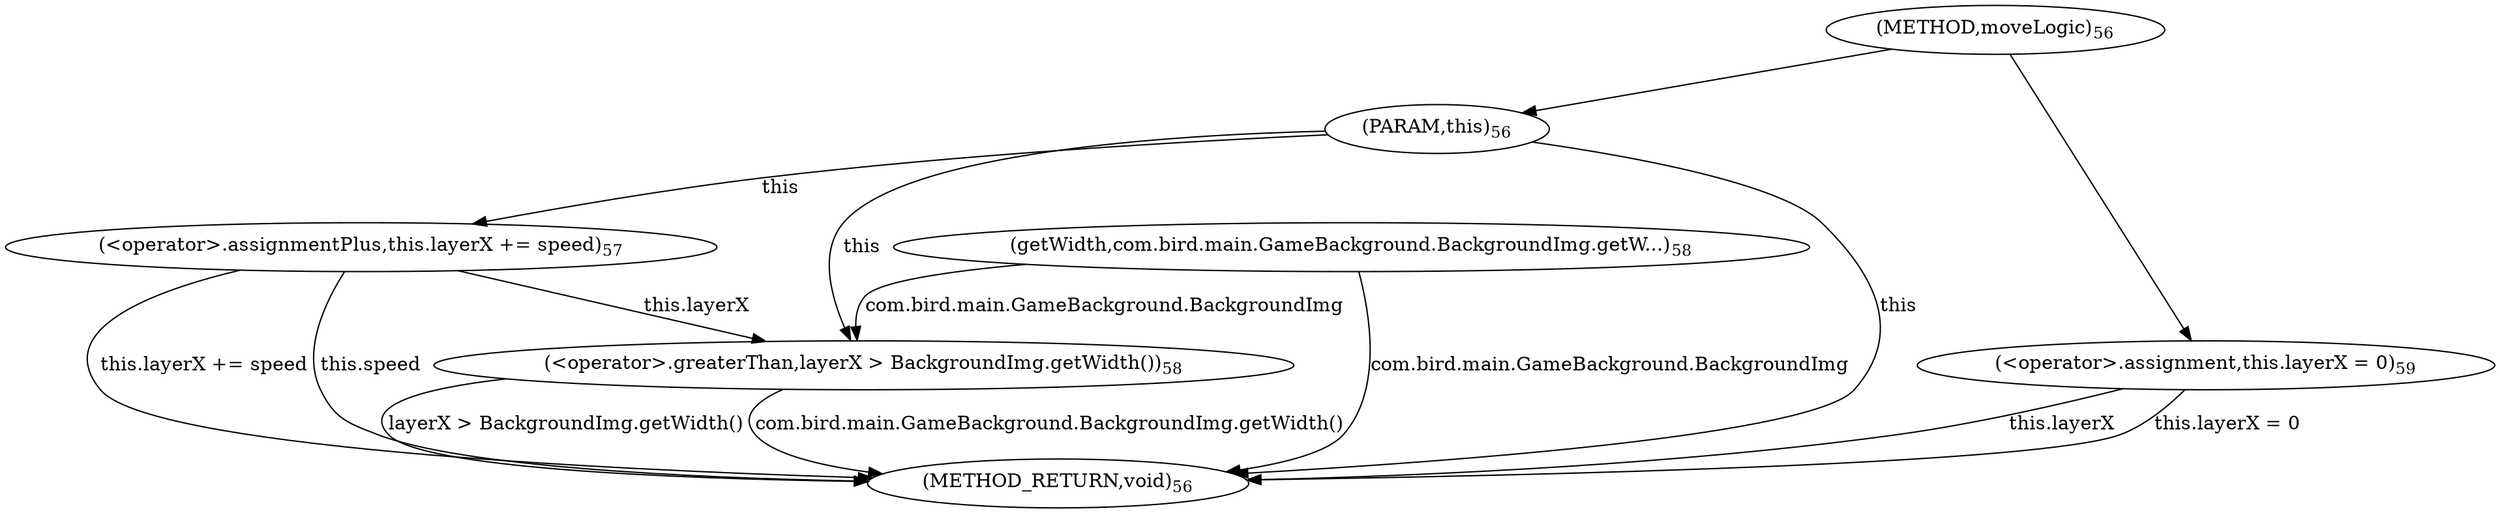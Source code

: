 digraph "moveLogic" {  
"128" [label = <(METHOD,moveLogic)<SUB>56</SUB>> ]
"154" [label = <(METHOD_RETURN,void)<SUB>56</SUB>> ]
"129" [label = <(PARAM,this)<SUB>56</SUB>> ]
"131" [label = <(&lt;operator&gt;.assignmentPlus,this.layerX += speed)<SUB>57</SUB>> ]
"131" [label = <(&lt;operator&gt;.assignmentPlus,this.layerX += speed)<SUB>57</SUB>> ]
"131" [label = <(&lt;operator&gt;.assignmentPlus,this.layerX += speed)<SUB>57</SUB>> ]
"139" [label = <(&lt;operator&gt;.greaterThan,layerX &gt; BackgroundImg.getWidth())<SUB>58</SUB>> ]
"147" [label = <(&lt;operator&gt;.assignment,this.layerX = 0)<SUB>59</SUB>> ]
"139" [label = <(&lt;operator&gt;.greaterThan,layerX &gt; BackgroundImg.getWidth())<SUB>58</SUB>> ]
"139" [label = <(&lt;operator&gt;.greaterThan,layerX &gt; BackgroundImg.getWidth())<SUB>58</SUB>> ]
"147" [label = <(&lt;operator&gt;.assignment,this.layerX = 0)<SUB>59</SUB>> ]
"147" [label = <(&lt;operator&gt;.assignment,this.layerX = 0)<SUB>59</SUB>> ]
"143" [label = <(getWidth,com.bird.main.GameBackground.BackgroundImg.getW...)<SUB>58</SUB>> ]
  "129" -> "154"  [ label = "this"] 
  "131" -> "154"  [ label = "this.speed"] 
  "131" -> "154"  [ label = "this.layerX += speed"] 
  "143" -> "154"  [ label = "com.bird.main.GameBackground.BackgroundImg"] 
  "139" -> "154"  [ label = "com.bird.main.GameBackground.BackgroundImg.getWidth()"] 
  "139" -> "154"  [ label = "layerX &gt; BackgroundImg.getWidth()"] 
  "147" -> "154"  [ label = "this.layerX"] 
  "147" -> "154"  [ label = "this.layerX = 0"] 
  "128" -> "129" 
  "129" -> "131"  [ label = "this"] 
  "128" -> "147" 
  "129" -> "139"  [ label = "this"] 
  "131" -> "139"  [ label = "this.layerX"] 
  "143" -> "139"  [ label = "com.bird.main.GameBackground.BackgroundImg"] 
}
